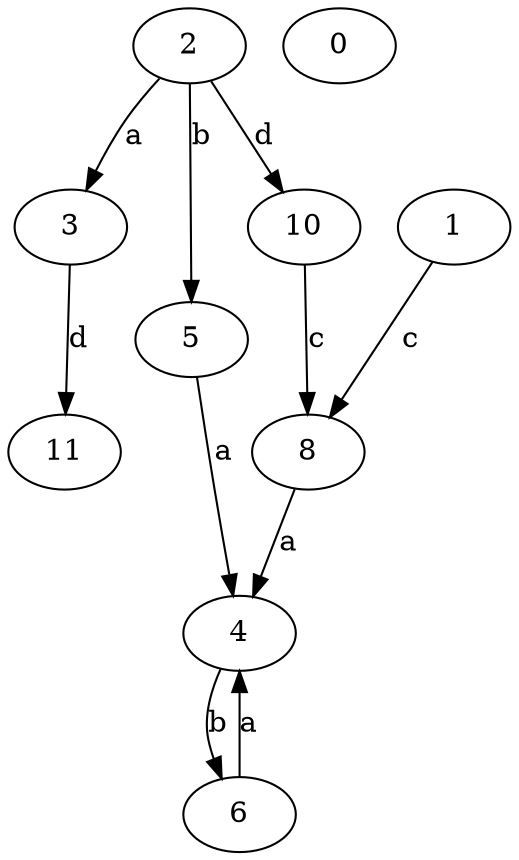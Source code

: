 strict digraph  {
2;
0;
3;
4;
5;
6;
8;
10;
1;
11;
2 -> 3  [label=a];
2 -> 5  [label=b];
2 -> 10  [label=d];
3 -> 11  [label=d];
4 -> 6  [label=b];
5 -> 4  [label=a];
6 -> 4  [label=a];
8 -> 4  [label=a];
10 -> 8  [label=c];
1 -> 8  [label=c];
}
